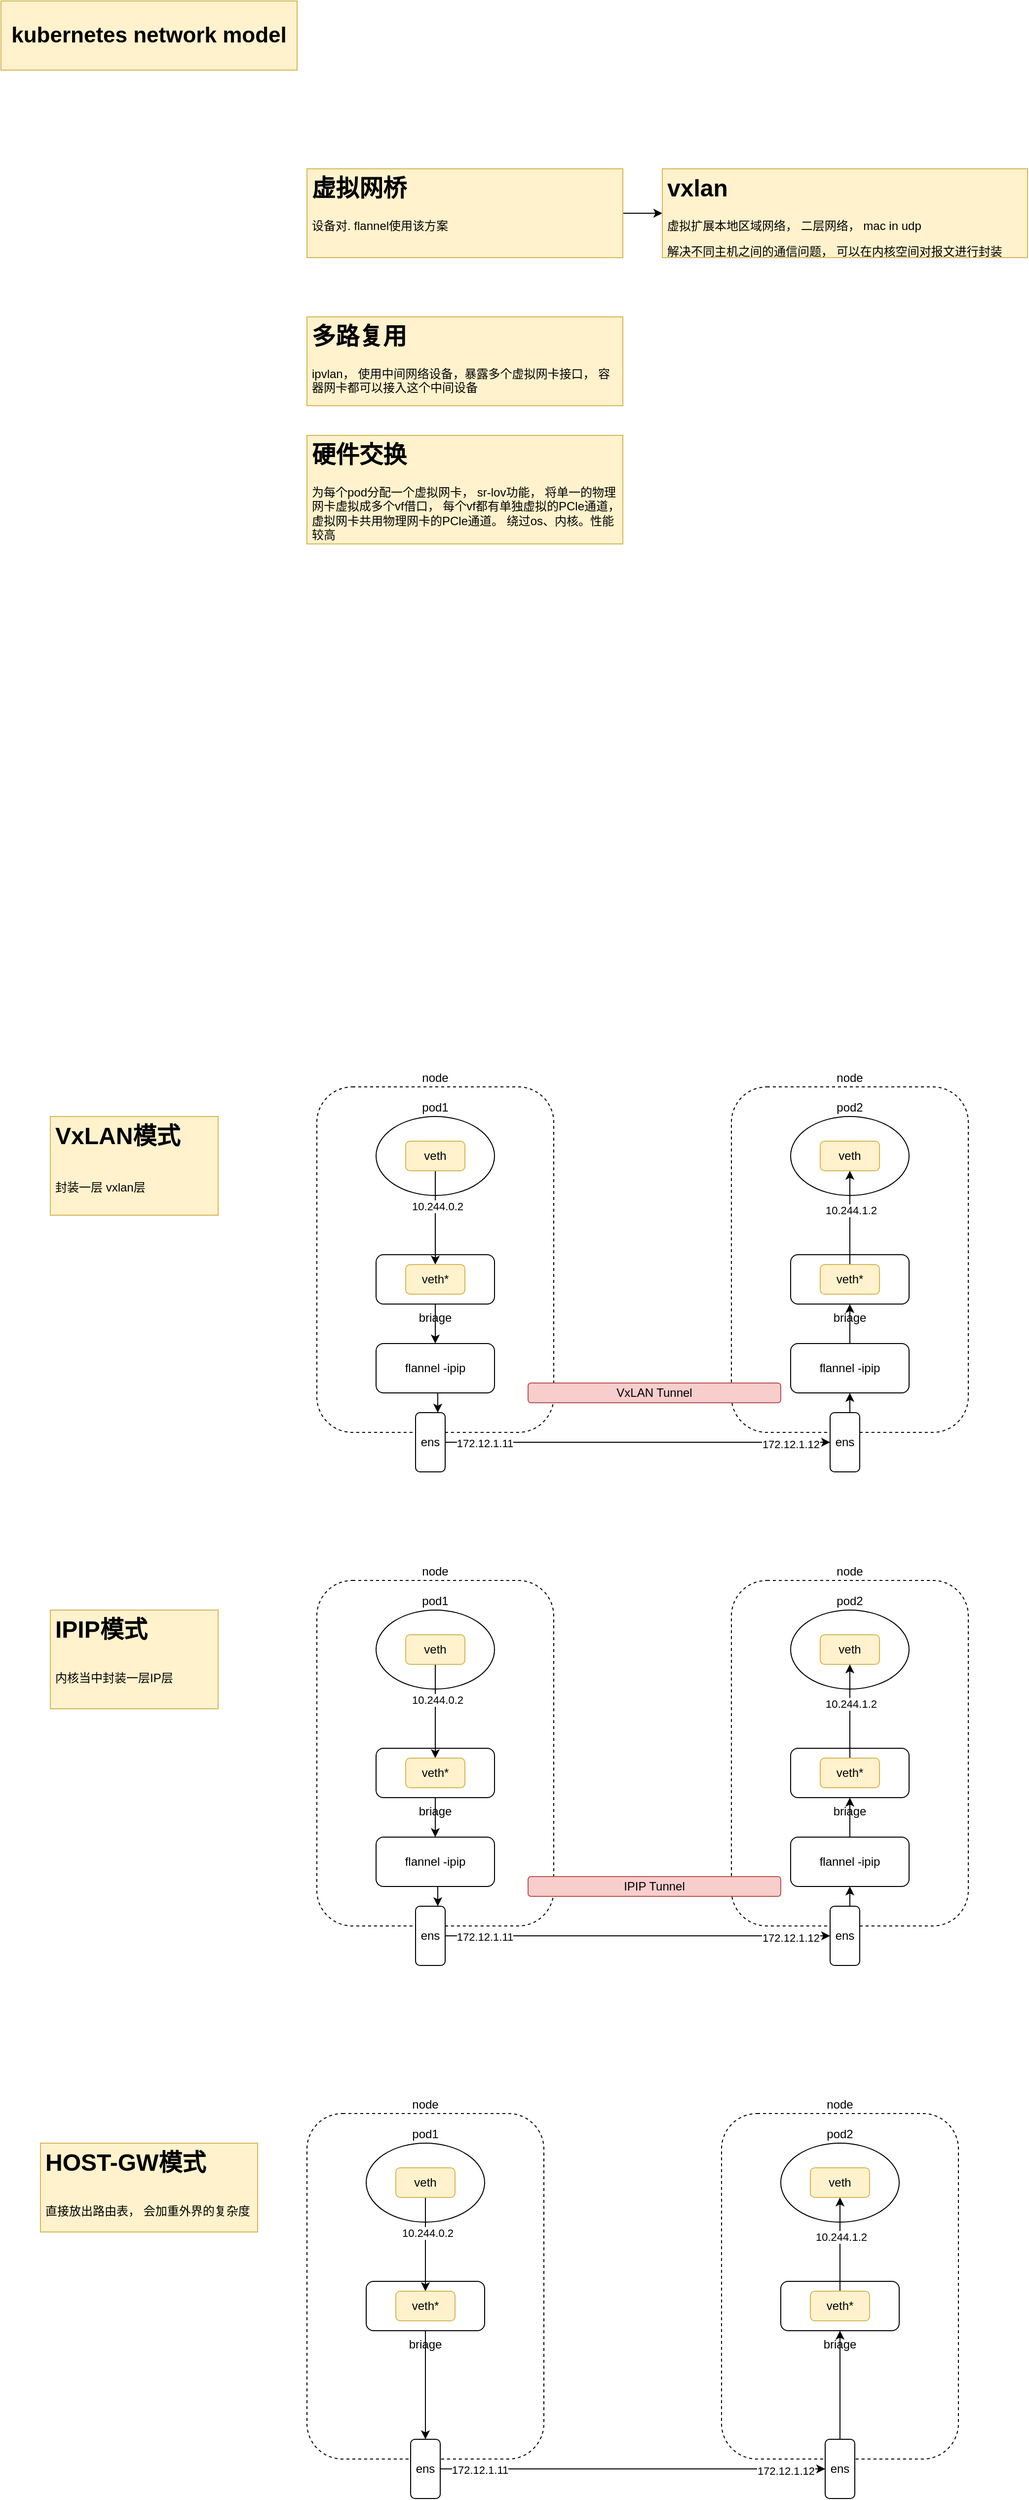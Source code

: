 <mxfile version="22.1.21" type="github">
  <diagram name="第 1 页" id="Q8KZJzh6ABpq3DSyVuZt">
    <mxGraphModel dx="2261" dy="1955" grid="1" gridSize="10" guides="1" tooltips="1" connect="1" arrows="1" fold="1" page="1" pageScale="1" pageWidth="827" pageHeight="1169" math="0" shadow="0">
      <root>
        <mxCell id="0" />
        <mxCell id="1" parent="0" />
        <mxCell id="Ks_degdZmFdMqEcX4CP4-12" value="node" style="rounded=1;whiteSpace=wrap;html=1;dashed=1;labelPosition=center;verticalLabelPosition=top;align=center;verticalAlign=bottom;" vertex="1" parent="1">
          <mxGeometry x="80" y="730" width="240" height="350" as="geometry" />
        </mxCell>
        <mxCell id="Ks_degdZmFdMqEcX4CP4-6" style="edgeStyle=orthogonalEdgeStyle;rounded=0;orthogonalLoop=1;jettySize=auto;html=1;exitX=1;exitY=0.5;exitDx=0;exitDy=0;entryX=0;entryY=0.5;entryDx=0;entryDy=0;" edge="1" parent="1" source="Ks_degdZmFdMqEcX4CP4-1" target="Ks_degdZmFdMqEcX4CP4-5">
          <mxGeometry relative="1" as="geometry" />
        </mxCell>
        <mxCell id="Ks_degdZmFdMqEcX4CP4-1" value="&lt;h1&gt;虚拟网桥&lt;/h1&gt;&lt;p&gt;设备对. flannel使用该方案&lt;/p&gt;" style="text;html=1;strokeColor=#d6b656;fillColor=#fff2cc;spacing=5;spacingTop=-20;whiteSpace=wrap;overflow=hidden;rounded=0;" vertex="1" parent="1">
          <mxGeometry x="70" y="-700" width="320" height="90" as="geometry" />
        </mxCell>
        <mxCell id="Ks_degdZmFdMqEcX4CP4-2" value="kubernetes network model" style="text;html=1;strokeColor=#d6b656;fillColor=#fff2cc;align=center;verticalAlign=middle;whiteSpace=wrap;rounded=0;fontStyle=1;fontSize=22;" vertex="1" parent="1">
          <mxGeometry x="-240" y="-870" width="300" height="70" as="geometry" />
        </mxCell>
        <mxCell id="Ks_degdZmFdMqEcX4CP4-3" value="&lt;h1&gt;多路复用&lt;/h1&gt;&lt;p&gt;ipvlan， 使用中间网络设备，暴露多个虚拟网卡接口， 容器网卡都可以接入这个中间设备&lt;/p&gt;" style="text;html=1;strokeColor=#d6b656;fillColor=#fff2cc;spacing=5;spacingTop=-20;whiteSpace=wrap;overflow=hidden;rounded=0;" vertex="1" parent="1">
          <mxGeometry x="70" y="-550" width="320" height="90" as="geometry" />
        </mxCell>
        <mxCell id="Ks_degdZmFdMqEcX4CP4-4" value="&lt;h1&gt;硬件交换&lt;/h1&gt;&lt;p&gt;为每个pod分配一个虚拟网卡， sr-lov功能， 将单一的物理网卡虚拟成多个vf借口， 每个vf都有单独虚拟的PCle通道， 虚拟网卡共用物理网卡的PCle通道。 绕过os、内核。性能较高&lt;/p&gt;" style="text;html=1;strokeColor=#d6b656;fillColor=#fff2cc;spacing=5;spacingTop=-20;whiteSpace=wrap;overflow=hidden;rounded=0;" vertex="1" parent="1">
          <mxGeometry x="70" y="-430" width="320" height="110" as="geometry" />
        </mxCell>
        <mxCell id="Ks_degdZmFdMqEcX4CP4-5" value="&lt;h1&gt;vxlan&lt;/h1&gt;&lt;div&gt;虚拟扩展本地区域网络， 二层网络， mac in udp&lt;/div&gt;&lt;p&gt;解决不同主机之间的通信问题， 可以在内核空间对报文进行封装&lt;/p&gt;" style="text;html=1;strokeColor=#d6b656;fillColor=#fff2cc;spacing=5;spacingTop=-20;whiteSpace=wrap;overflow=hidden;rounded=0;" vertex="1" parent="1">
          <mxGeometry x="430" y="-700" width="370" height="90" as="geometry" />
        </mxCell>
        <mxCell id="Ks_degdZmFdMqEcX4CP4-7" value="pod1" style="ellipse;whiteSpace=wrap;html=1;labelPosition=center;verticalLabelPosition=top;align=center;verticalAlign=bottom;" vertex="1" parent="1">
          <mxGeometry x="140" y="760" width="120" height="80" as="geometry" />
        </mxCell>
        <mxCell id="Ks_degdZmFdMqEcX4CP4-22" style="edgeStyle=orthogonalEdgeStyle;rounded=0;orthogonalLoop=1;jettySize=auto;html=1;exitX=0.5;exitY=1;exitDx=0;exitDy=0;entryX=0.5;entryY=0;entryDx=0;entryDy=0;" edge="1" parent="1" source="Ks_degdZmFdMqEcX4CP4-8" target="Ks_degdZmFdMqEcX4CP4-9">
          <mxGeometry relative="1" as="geometry" />
        </mxCell>
        <mxCell id="Ks_degdZmFdMqEcX4CP4-8" value="briage" style="rounded=1;whiteSpace=wrap;html=1;labelPosition=center;verticalLabelPosition=bottom;align=center;verticalAlign=top;" vertex="1" parent="1">
          <mxGeometry x="140" y="900" width="120" height="50" as="geometry" />
        </mxCell>
        <mxCell id="Ks_degdZmFdMqEcX4CP4-23" style="edgeStyle=orthogonalEdgeStyle;rounded=0;orthogonalLoop=1;jettySize=auto;html=1;exitX=0.5;exitY=1;exitDx=0;exitDy=0;entryX=0.75;entryY=0;entryDx=0;entryDy=0;" edge="1" parent="1" source="Ks_degdZmFdMqEcX4CP4-9" target="Ks_degdZmFdMqEcX4CP4-13">
          <mxGeometry relative="1" as="geometry" />
        </mxCell>
        <mxCell id="Ks_degdZmFdMqEcX4CP4-9" value="flannel -ipip" style="rounded=1;whiteSpace=wrap;html=1;" vertex="1" parent="1">
          <mxGeometry x="140" y="990" width="120" height="50" as="geometry" />
        </mxCell>
        <mxCell id="Ks_degdZmFdMqEcX4CP4-21" style="edgeStyle=orthogonalEdgeStyle;rounded=0;orthogonalLoop=1;jettySize=auto;html=1;exitX=0.5;exitY=1;exitDx=0;exitDy=0;entryX=0.5;entryY=0;entryDx=0;entryDy=0;" edge="1" parent="1" source="Ks_degdZmFdMqEcX4CP4-10" target="Ks_degdZmFdMqEcX4CP4-11">
          <mxGeometry relative="1" as="geometry" />
        </mxCell>
        <mxCell id="Ks_degdZmFdMqEcX4CP4-30" value="10.244.0.2" style="edgeLabel;html=1;align=center;verticalAlign=middle;resizable=0;points=[];" vertex="1" connectable="0" parent="Ks_degdZmFdMqEcX4CP4-21">
          <mxGeometry x="-0.242" y="2" relative="1" as="geometry">
            <mxPoint as="offset" />
          </mxGeometry>
        </mxCell>
        <mxCell id="Ks_degdZmFdMqEcX4CP4-10" value="veth" style="rounded=1;whiteSpace=wrap;html=1;fillColor=#fff2cc;strokeColor=#d6b656;" vertex="1" parent="1">
          <mxGeometry x="170" y="785" width="60" height="30" as="geometry" />
        </mxCell>
        <mxCell id="Ks_degdZmFdMqEcX4CP4-11" value="veth*" style="rounded=1;whiteSpace=wrap;html=1;fillColor=#fff2cc;strokeColor=#d6b656;" vertex="1" parent="1">
          <mxGeometry x="170" y="910" width="60" height="30" as="geometry" />
        </mxCell>
        <mxCell id="Ks_degdZmFdMqEcX4CP4-24" style="edgeStyle=orthogonalEdgeStyle;rounded=0;orthogonalLoop=1;jettySize=auto;html=1;exitX=1;exitY=0.5;exitDx=0;exitDy=0;entryX=0;entryY=0.5;entryDx=0;entryDy=0;" edge="1" parent="1" source="Ks_degdZmFdMqEcX4CP4-13" target="Ks_degdZmFdMqEcX4CP4-20">
          <mxGeometry relative="1" as="geometry" />
        </mxCell>
        <mxCell id="Ks_degdZmFdMqEcX4CP4-28" value="172.12.1.11" style="edgeLabel;html=1;align=center;verticalAlign=middle;resizable=0;points=[];" vertex="1" connectable="0" parent="Ks_degdZmFdMqEcX4CP4-24">
          <mxGeometry x="-0.913" y="-1" relative="1" as="geometry">
            <mxPoint x="23" as="offset" />
          </mxGeometry>
        </mxCell>
        <mxCell id="Ks_degdZmFdMqEcX4CP4-29" value="172.12.1.12" style="edgeLabel;html=1;align=center;verticalAlign=middle;resizable=0;points=[];" vertex="1" connectable="0" parent="Ks_degdZmFdMqEcX4CP4-24">
          <mxGeometry x="0.846" y="-2" relative="1" as="geometry">
            <mxPoint x="-10" as="offset" />
          </mxGeometry>
        </mxCell>
        <mxCell id="Ks_degdZmFdMqEcX4CP4-13" value="ens" style="rounded=1;whiteSpace=wrap;html=1;" vertex="1" parent="1">
          <mxGeometry x="180" y="1060" width="30" height="60" as="geometry" />
        </mxCell>
        <mxCell id="Ks_degdZmFdMqEcX4CP4-14" value="node" style="rounded=1;whiteSpace=wrap;html=1;dashed=1;labelPosition=center;verticalLabelPosition=top;align=center;verticalAlign=bottom;" vertex="1" parent="1">
          <mxGeometry x="500" y="730" width="240" height="350" as="geometry" />
        </mxCell>
        <mxCell id="Ks_degdZmFdMqEcX4CP4-15" value="pod2" style="ellipse;whiteSpace=wrap;html=1;labelPosition=center;verticalLabelPosition=top;align=center;verticalAlign=bottom;" vertex="1" parent="1">
          <mxGeometry x="560" y="760" width="120" height="80" as="geometry" />
        </mxCell>
        <mxCell id="Ks_degdZmFdMqEcX4CP4-16" value="briage" style="rounded=1;whiteSpace=wrap;html=1;labelPosition=center;verticalLabelPosition=bottom;align=center;verticalAlign=top;" vertex="1" parent="1">
          <mxGeometry x="560" y="900" width="120" height="50" as="geometry" />
        </mxCell>
        <mxCell id="Ks_degdZmFdMqEcX4CP4-26" style="edgeStyle=orthogonalEdgeStyle;rounded=0;orthogonalLoop=1;jettySize=auto;html=1;exitX=0.5;exitY=0;exitDx=0;exitDy=0;entryX=0.5;entryY=1;entryDx=0;entryDy=0;" edge="1" parent="1" source="Ks_degdZmFdMqEcX4CP4-17" target="Ks_degdZmFdMqEcX4CP4-16">
          <mxGeometry relative="1" as="geometry" />
        </mxCell>
        <mxCell id="Ks_degdZmFdMqEcX4CP4-17" value="flannel -ipip" style="rounded=1;whiteSpace=wrap;html=1;" vertex="1" parent="1">
          <mxGeometry x="560" y="990" width="120" height="50" as="geometry" />
        </mxCell>
        <mxCell id="Ks_degdZmFdMqEcX4CP4-18" value="veth" style="rounded=1;whiteSpace=wrap;html=1;fillColor=#fff2cc;strokeColor=#d6b656;" vertex="1" parent="1">
          <mxGeometry x="590" y="785" width="60" height="30" as="geometry" />
        </mxCell>
        <mxCell id="Ks_degdZmFdMqEcX4CP4-27" style="edgeStyle=orthogonalEdgeStyle;rounded=0;orthogonalLoop=1;jettySize=auto;html=1;exitX=0.5;exitY=0;exitDx=0;exitDy=0;entryX=0.5;entryY=1;entryDx=0;entryDy=0;" edge="1" parent="1" source="Ks_degdZmFdMqEcX4CP4-19" target="Ks_degdZmFdMqEcX4CP4-18">
          <mxGeometry relative="1" as="geometry" />
        </mxCell>
        <mxCell id="Ks_degdZmFdMqEcX4CP4-31" value="10.244.1.2" style="edgeLabel;html=1;align=center;verticalAlign=middle;resizable=0;points=[];" vertex="1" connectable="0" parent="Ks_degdZmFdMqEcX4CP4-27">
          <mxGeometry x="0.158" y="-1" relative="1" as="geometry">
            <mxPoint as="offset" />
          </mxGeometry>
        </mxCell>
        <mxCell id="Ks_degdZmFdMqEcX4CP4-19" value="veth*" style="rounded=1;whiteSpace=wrap;html=1;fillColor=#fff2cc;strokeColor=#d6b656;" vertex="1" parent="1">
          <mxGeometry x="590" y="910" width="60" height="30" as="geometry" />
        </mxCell>
        <mxCell id="Ks_degdZmFdMqEcX4CP4-25" style="edgeStyle=orthogonalEdgeStyle;rounded=0;orthogonalLoop=1;jettySize=auto;html=1;exitX=0.5;exitY=0;exitDx=0;exitDy=0;entryX=0.5;entryY=1;entryDx=0;entryDy=0;" edge="1" parent="1" source="Ks_degdZmFdMqEcX4CP4-20" target="Ks_degdZmFdMqEcX4CP4-17">
          <mxGeometry relative="1" as="geometry" />
        </mxCell>
        <mxCell id="Ks_degdZmFdMqEcX4CP4-20" value="ens" style="rounded=1;whiteSpace=wrap;html=1;" vertex="1" parent="1">
          <mxGeometry x="600" y="1060" width="30" height="60" as="geometry" />
        </mxCell>
        <mxCell id="Ks_degdZmFdMqEcX4CP4-32" value="&lt;h1&gt;&lt;span style=&quot;background-color: initial;&quot;&gt;IPIP模式&lt;/span&gt;&lt;/h1&gt;&lt;h1&gt;&lt;span style=&quot;font-size: 12px; font-weight: 400;&quot;&gt;内核当中封装一层IP层&lt;/span&gt;&lt;/h1&gt;" style="text;html=1;strokeColor=#d6b656;fillColor=#fff2cc;spacing=5;spacingTop=-20;whiteSpace=wrap;overflow=hidden;rounded=0;" vertex="1" parent="1">
          <mxGeometry x="-190" y="760" width="170" height="100" as="geometry" />
        </mxCell>
        <mxCell id="Ks_degdZmFdMqEcX4CP4-33" value="node" style="rounded=1;whiteSpace=wrap;html=1;dashed=1;labelPosition=center;verticalLabelPosition=top;align=center;verticalAlign=bottom;" vertex="1" parent="1">
          <mxGeometry x="70" y="1270" width="240" height="350" as="geometry" />
        </mxCell>
        <mxCell id="Ks_degdZmFdMqEcX4CP4-34" value="pod1" style="ellipse;whiteSpace=wrap;html=1;labelPosition=center;verticalLabelPosition=top;align=center;verticalAlign=bottom;" vertex="1" parent="1">
          <mxGeometry x="130" y="1300" width="120" height="80" as="geometry" />
        </mxCell>
        <mxCell id="Ks_degdZmFdMqEcX4CP4-35" style="edgeStyle=orthogonalEdgeStyle;rounded=0;orthogonalLoop=1;jettySize=auto;html=1;exitX=0.5;exitY=1;exitDx=0;exitDy=0;entryX=0.5;entryY=0;entryDx=0;entryDy=0;" edge="1" parent="1" source="Ks_degdZmFdMqEcX4CP4-36" target="Ks_degdZmFdMqEcX4CP4-46">
          <mxGeometry relative="1" as="geometry">
            <mxPoint x="190" y="1530" as="targetPoint" />
          </mxGeometry>
        </mxCell>
        <mxCell id="Ks_degdZmFdMqEcX4CP4-36" value="briage" style="rounded=1;whiteSpace=wrap;html=1;labelPosition=center;verticalLabelPosition=bottom;align=center;verticalAlign=top;" vertex="1" parent="1">
          <mxGeometry x="130" y="1440" width="120" height="50" as="geometry" />
        </mxCell>
        <mxCell id="Ks_degdZmFdMqEcX4CP4-39" style="edgeStyle=orthogonalEdgeStyle;rounded=0;orthogonalLoop=1;jettySize=auto;html=1;exitX=0.5;exitY=1;exitDx=0;exitDy=0;entryX=0.5;entryY=0;entryDx=0;entryDy=0;" edge="1" parent="1" source="Ks_degdZmFdMqEcX4CP4-41" target="Ks_degdZmFdMqEcX4CP4-42">
          <mxGeometry relative="1" as="geometry" />
        </mxCell>
        <mxCell id="Ks_degdZmFdMqEcX4CP4-40" value="10.244.0.2" style="edgeLabel;html=1;align=center;verticalAlign=middle;resizable=0;points=[];" vertex="1" connectable="0" parent="Ks_degdZmFdMqEcX4CP4-39">
          <mxGeometry x="-0.242" y="2" relative="1" as="geometry">
            <mxPoint as="offset" />
          </mxGeometry>
        </mxCell>
        <mxCell id="Ks_degdZmFdMqEcX4CP4-41" value="veth" style="rounded=1;whiteSpace=wrap;html=1;fillColor=#fff2cc;strokeColor=#d6b656;" vertex="1" parent="1">
          <mxGeometry x="160" y="1325" width="60" height="30" as="geometry" />
        </mxCell>
        <mxCell id="Ks_degdZmFdMqEcX4CP4-42" value="veth*" style="rounded=1;whiteSpace=wrap;html=1;fillColor=#fff2cc;strokeColor=#d6b656;" vertex="1" parent="1">
          <mxGeometry x="160" y="1450" width="60" height="30" as="geometry" />
        </mxCell>
        <mxCell id="Ks_degdZmFdMqEcX4CP4-43" style="edgeStyle=orthogonalEdgeStyle;rounded=0;orthogonalLoop=1;jettySize=auto;html=1;exitX=1;exitY=0.5;exitDx=0;exitDy=0;entryX=0;entryY=0.5;entryDx=0;entryDy=0;" edge="1" parent="1" source="Ks_degdZmFdMqEcX4CP4-46" target="Ks_degdZmFdMqEcX4CP4-57">
          <mxGeometry relative="1" as="geometry" />
        </mxCell>
        <mxCell id="Ks_degdZmFdMqEcX4CP4-44" value="172.12.1.11" style="edgeLabel;html=1;align=center;verticalAlign=middle;resizable=0;points=[];" vertex="1" connectable="0" parent="Ks_degdZmFdMqEcX4CP4-43">
          <mxGeometry x="-0.913" y="-1" relative="1" as="geometry">
            <mxPoint x="23" as="offset" />
          </mxGeometry>
        </mxCell>
        <mxCell id="Ks_degdZmFdMqEcX4CP4-45" value="172.12.1.12" style="edgeLabel;html=1;align=center;verticalAlign=middle;resizable=0;points=[];" vertex="1" connectable="0" parent="Ks_degdZmFdMqEcX4CP4-43">
          <mxGeometry x="0.846" y="-2" relative="1" as="geometry">
            <mxPoint x="-10" as="offset" />
          </mxGeometry>
        </mxCell>
        <mxCell id="Ks_degdZmFdMqEcX4CP4-46" value="ens" style="rounded=1;whiteSpace=wrap;html=1;" vertex="1" parent="1">
          <mxGeometry x="175" y="1600" width="30" height="60" as="geometry" />
        </mxCell>
        <mxCell id="Ks_degdZmFdMqEcX4CP4-47" value="node" style="rounded=1;whiteSpace=wrap;html=1;dashed=1;labelPosition=center;verticalLabelPosition=top;align=center;verticalAlign=bottom;" vertex="1" parent="1">
          <mxGeometry x="490" y="1270" width="240" height="350" as="geometry" />
        </mxCell>
        <mxCell id="Ks_degdZmFdMqEcX4CP4-48" value="pod2" style="ellipse;whiteSpace=wrap;html=1;labelPosition=center;verticalLabelPosition=top;align=center;verticalAlign=bottom;" vertex="1" parent="1">
          <mxGeometry x="550" y="1300" width="120" height="80" as="geometry" />
        </mxCell>
        <mxCell id="Ks_degdZmFdMqEcX4CP4-49" value="briage" style="rounded=1;whiteSpace=wrap;html=1;labelPosition=center;verticalLabelPosition=bottom;align=center;verticalAlign=top;" vertex="1" parent="1">
          <mxGeometry x="550" y="1440" width="120" height="50" as="geometry" />
        </mxCell>
        <mxCell id="Ks_degdZmFdMqEcX4CP4-50" style="edgeStyle=orthogonalEdgeStyle;rounded=0;orthogonalLoop=1;jettySize=auto;html=1;exitX=0.5;exitY=0;exitDx=0;exitDy=0;entryX=0.5;entryY=1;entryDx=0;entryDy=0;" edge="1" parent="1" source="Ks_degdZmFdMqEcX4CP4-57" target="Ks_degdZmFdMqEcX4CP4-49">
          <mxGeometry relative="1" as="geometry">
            <mxPoint x="610" y="1530" as="sourcePoint" />
          </mxGeometry>
        </mxCell>
        <mxCell id="Ks_degdZmFdMqEcX4CP4-52" value="veth" style="rounded=1;whiteSpace=wrap;html=1;fillColor=#fff2cc;strokeColor=#d6b656;" vertex="1" parent="1">
          <mxGeometry x="580" y="1325" width="60" height="30" as="geometry" />
        </mxCell>
        <mxCell id="Ks_degdZmFdMqEcX4CP4-53" style="edgeStyle=orthogonalEdgeStyle;rounded=0;orthogonalLoop=1;jettySize=auto;html=1;exitX=0.5;exitY=0;exitDx=0;exitDy=0;entryX=0.5;entryY=1;entryDx=0;entryDy=0;" edge="1" parent="1" source="Ks_degdZmFdMqEcX4CP4-55" target="Ks_degdZmFdMqEcX4CP4-52">
          <mxGeometry relative="1" as="geometry" />
        </mxCell>
        <mxCell id="Ks_degdZmFdMqEcX4CP4-54" value="10.244.1.2" style="edgeLabel;html=1;align=center;verticalAlign=middle;resizable=0;points=[];" vertex="1" connectable="0" parent="Ks_degdZmFdMqEcX4CP4-53">
          <mxGeometry x="0.158" y="-1" relative="1" as="geometry">
            <mxPoint as="offset" />
          </mxGeometry>
        </mxCell>
        <mxCell id="Ks_degdZmFdMqEcX4CP4-55" value="veth*" style="rounded=1;whiteSpace=wrap;html=1;fillColor=#fff2cc;strokeColor=#d6b656;" vertex="1" parent="1">
          <mxGeometry x="580" y="1450" width="60" height="30" as="geometry" />
        </mxCell>
        <mxCell id="Ks_degdZmFdMqEcX4CP4-57" value="ens" style="rounded=1;whiteSpace=wrap;html=1;" vertex="1" parent="1">
          <mxGeometry x="595" y="1600" width="30" height="60" as="geometry" />
        </mxCell>
        <mxCell id="Ks_degdZmFdMqEcX4CP4-58" value="&lt;h1&gt;&lt;span style=&quot;background-color: initial;&quot;&gt;HOST-GW模式&lt;/span&gt;&lt;/h1&gt;&lt;h1&gt;&lt;span style=&quot;font-size: 12px; font-weight: 400;&quot;&gt;直接放出路由表， 会加重外界的复杂度&lt;/span&gt;&lt;/h1&gt;" style="text;html=1;strokeColor=#d6b656;fillColor=#fff2cc;spacing=5;spacingTop=-20;whiteSpace=wrap;overflow=hidden;rounded=0;" vertex="1" parent="1">
          <mxGeometry x="-200" y="1300" width="220" height="90" as="geometry" />
        </mxCell>
        <mxCell id="Ks_degdZmFdMqEcX4CP4-59" value="IPIP Tunnel" style="rounded=1;whiteSpace=wrap;html=1;fillColor=#f8cecc;strokeColor=#b85450;" vertex="1" parent="1">
          <mxGeometry x="294" y="1030" width="256" height="20" as="geometry" />
        </mxCell>
        <mxCell id="Ks_degdZmFdMqEcX4CP4-60" value="node" style="rounded=1;whiteSpace=wrap;html=1;dashed=1;labelPosition=center;verticalLabelPosition=top;align=center;verticalAlign=bottom;" vertex="1" parent="1">
          <mxGeometry x="80" y="230" width="240" height="350" as="geometry" />
        </mxCell>
        <mxCell id="Ks_degdZmFdMqEcX4CP4-61" value="pod1" style="ellipse;whiteSpace=wrap;html=1;labelPosition=center;verticalLabelPosition=top;align=center;verticalAlign=bottom;" vertex="1" parent="1">
          <mxGeometry x="140" y="260" width="120" height="80" as="geometry" />
        </mxCell>
        <mxCell id="Ks_degdZmFdMqEcX4CP4-62" style="edgeStyle=orthogonalEdgeStyle;rounded=0;orthogonalLoop=1;jettySize=auto;html=1;exitX=0.5;exitY=1;exitDx=0;exitDy=0;entryX=0.5;entryY=0;entryDx=0;entryDy=0;" edge="1" parent="1" source="Ks_degdZmFdMqEcX4CP4-63" target="Ks_degdZmFdMqEcX4CP4-65">
          <mxGeometry relative="1" as="geometry" />
        </mxCell>
        <mxCell id="Ks_degdZmFdMqEcX4CP4-63" value="briage" style="rounded=1;whiteSpace=wrap;html=1;labelPosition=center;verticalLabelPosition=bottom;align=center;verticalAlign=top;" vertex="1" parent="1">
          <mxGeometry x="140" y="400" width="120" height="50" as="geometry" />
        </mxCell>
        <mxCell id="Ks_degdZmFdMqEcX4CP4-64" style="edgeStyle=orthogonalEdgeStyle;rounded=0;orthogonalLoop=1;jettySize=auto;html=1;exitX=0.5;exitY=1;exitDx=0;exitDy=0;entryX=0.75;entryY=0;entryDx=0;entryDy=0;" edge="1" parent="1" source="Ks_degdZmFdMqEcX4CP4-65" target="Ks_degdZmFdMqEcX4CP4-73">
          <mxGeometry relative="1" as="geometry" />
        </mxCell>
        <mxCell id="Ks_degdZmFdMqEcX4CP4-65" value="flannel -ipip" style="rounded=1;whiteSpace=wrap;html=1;" vertex="1" parent="1">
          <mxGeometry x="140" y="490" width="120" height="50" as="geometry" />
        </mxCell>
        <mxCell id="Ks_degdZmFdMqEcX4CP4-66" style="edgeStyle=orthogonalEdgeStyle;rounded=0;orthogonalLoop=1;jettySize=auto;html=1;exitX=0.5;exitY=1;exitDx=0;exitDy=0;entryX=0.5;entryY=0;entryDx=0;entryDy=0;" edge="1" parent="1" source="Ks_degdZmFdMqEcX4CP4-68" target="Ks_degdZmFdMqEcX4CP4-69">
          <mxGeometry relative="1" as="geometry" />
        </mxCell>
        <mxCell id="Ks_degdZmFdMqEcX4CP4-67" value="10.244.0.2" style="edgeLabel;html=1;align=center;verticalAlign=middle;resizable=0;points=[];" vertex="1" connectable="0" parent="Ks_degdZmFdMqEcX4CP4-66">
          <mxGeometry x="-0.242" y="2" relative="1" as="geometry">
            <mxPoint as="offset" />
          </mxGeometry>
        </mxCell>
        <mxCell id="Ks_degdZmFdMqEcX4CP4-68" value="veth" style="rounded=1;whiteSpace=wrap;html=1;fillColor=#fff2cc;strokeColor=#d6b656;" vertex="1" parent="1">
          <mxGeometry x="170" y="285" width="60" height="30" as="geometry" />
        </mxCell>
        <mxCell id="Ks_degdZmFdMqEcX4CP4-69" value="veth*" style="rounded=1;whiteSpace=wrap;html=1;fillColor=#fff2cc;strokeColor=#d6b656;" vertex="1" parent="1">
          <mxGeometry x="170" y="410" width="60" height="30" as="geometry" />
        </mxCell>
        <mxCell id="Ks_degdZmFdMqEcX4CP4-70" style="edgeStyle=orthogonalEdgeStyle;rounded=0;orthogonalLoop=1;jettySize=auto;html=1;exitX=1;exitY=0.5;exitDx=0;exitDy=0;entryX=0;entryY=0.5;entryDx=0;entryDy=0;" edge="1" parent="1" source="Ks_degdZmFdMqEcX4CP4-73" target="Ks_degdZmFdMqEcX4CP4-84">
          <mxGeometry relative="1" as="geometry" />
        </mxCell>
        <mxCell id="Ks_degdZmFdMqEcX4CP4-71" value="172.12.1.11" style="edgeLabel;html=1;align=center;verticalAlign=middle;resizable=0;points=[];" vertex="1" connectable="0" parent="Ks_degdZmFdMqEcX4CP4-70">
          <mxGeometry x="-0.913" y="-1" relative="1" as="geometry">
            <mxPoint x="23" as="offset" />
          </mxGeometry>
        </mxCell>
        <mxCell id="Ks_degdZmFdMqEcX4CP4-72" value="172.12.1.12" style="edgeLabel;html=1;align=center;verticalAlign=middle;resizable=0;points=[];" vertex="1" connectable="0" parent="Ks_degdZmFdMqEcX4CP4-70">
          <mxGeometry x="0.846" y="-2" relative="1" as="geometry">
            <mxPoint x="-10" as="offset" />
          </mxGeometry>
        </mxCell>
        <mxCell id="Ks_degdZmFdMqEcX4CP4-73" value="ens" style="rounded=1;whiteSpace=wrap;html=1;" vertex="1" parent="1">
          <mxGeometry x="180" y="560" width="30" height="60" as="geometry" />
        </mxCell>
        <mxCell id="Ks_degdZmFdMqEcX4CP4-74" value="node" style="rounded=1;whiteSpace=wrap;html=1;dashed=1;labelPosition=center;verticalLabelPosition=top;align=center;verticalAlign=bottom;" vertex="1" parent="1">
          <mxGeometry x="500" y="230" width="240" height="350" as="geometry" />
        </mxCell>
        <mxCell id="Ks_degdZmFdMqEcX4CP4-75" value="pod2" style="ellipse;whiteSpace=wrap;html=1;labelPosition=center;verticalLabelPosition=top;align=center;verticalAlign=bottom;" vertex="1" parent="1">
          <mxGeometry x="560" y="260" width="120" height="80" as="geometry" />
        </mxCell>
        <mxCell id="Ks_degdZmFdMqEcX4CP4-76" value="briage" style="rounded=1;whiteSpace=wrap;html=1;labelPosition=center;verticalLabelPosition=bottom;align=center;verticalAlign=top;" vertex="1" parent="1">
          <mxGeometry x="560" y="400" width="120" height="50" as="geometry" />
        </mxCell>
        <mxCell id="Ks_degdZmFdMqEcX4CP4-77" style="edgeStyle=orthogonalEdgeStyle;rounded=0;orthogonalLoop=1;jettySize=auto;html=1;exitX=0.5;exitY=0;exitDx=0;exitDy=0;entryX=0.5;entryY=1;entryDx=0;entryDy=0;" edge="1" parent="1" source="Ks_degdZmFdMqEcX4CP4-78" target="Ks_degdZmFdMqEcX4CP4-76">
          <mxGeometry relative="1" as="geometry" />
        </mxCell>
        <mxCell id="Ks_degdZmFdMqEcX4CP4-78" value="flannel -ipip" style="rounded=1;whiteSpace=wrap;html=1;" vertex="1" parent="1">
          <mxGeometry x="560" y="490" width="120" height="50" as="geometry" />
        </mxCell>
        <mxCell id="Ks_degdZmFdMqEcX4CP4-79" value="veth" style="rounded=1;whiteSpace=wrap;html=1;fillColor=#fff2cc;strokeColor=#d6b656;" vertex="1" parent="1">
          <mxGeometry x="590" y="285" width="60" height="30" as="geometry" />
        </mxCell>
        <mxCell id="Ks_degdZmFdMqEcX4CP4-80" style="edgeStyle=orthogonalEdgeStyle;rounded=0;orthogonalLoop=1;jettySize=auto;html=1;exitX=0.5;exitY=0;exitDx=0;exitDy=0;entryX=0.5;entryY=1;entryDx=0;entryDy=0;" edge="1" parent="1" source="Ks_degdZmFdMqEcX4CP4-82" target="Ks_degdZmFdMqEcX4CP4-79">
          <mxGeometry relative="1" as="geometry" />
        </mxCell>
        <mxCell id="Ks_degdZmFdMqEcX4CP4-81" value="10.244.1.2" style="edgeLabel;html=1;align=center;verticalAlign=middle;resizable=0;points=[];" vertex="1" connectable="0" parent="Ks_degdZmFdMqEcX4CP4-80">
          <mxGeometry x="0.158" y="-1" relative="1" as="geometry">
            <mxPoint as="offset" />
          </mxGeometry>
        </mxCell>
        <mxCell id="Ks_degdZmFdMqEcX4CP4-82" value="veth*" style="rounded=1;whiteSpace=wrap;html=1;fillColor=#fff2cc;strokeColor=#d6b656;" vertex="1" parent="1">
          <mxGeometry x="590" y="410" width="60" height="30" as="geometry" />
        </mxCell>
        <mxCell id="Ks_degdZmFdMqEcX4CP4-83" style="edgeStyle=orthogonalEdgeStyle;rounded=0;orthogonalLoop=1;jettySize=auto;html=1;exitX=0.5;exitY=0;exitDx=0;exitDy=0;entryX=0.5;entryY=1;entryDx=0;entryDy=0;" edge="1" parent="1" source="Ks_degdZmFdMqEcX4CP4-84" target="Ks_degdZmFdMqEcX4CP4-78">
          <mxGeometry relative="1" as="geometry" />
        </mxCell>
        <mxCell id="Ks_degdZmFdMqEcX4CP4-84" value="ens" style="rounded=1;whiteSpace=wrap;html=1;" vertex="1" parent="1">
          <mxGeometry x="600" y="560" width="30" height="60" as="geometry" />
        </mxCell>
        <mxCell id="Ks_degdZmFdMqEcX4CP4-85" value="&lt;h1&gt;VxLAN模式&lt;/h1&gt;&lt;div&gt;&lt;br&gt;&lt;/div&gt;&lt;div&gt;封装一层 vxlan层&lt;/div&gt;" style="text;html=1;strokeColor=#d6b656;fillColor=#fff2cc;spacing=5;spacingTop=-20;whiteSpace=wrap;overflow=hidden;rounded=0;" vertex="1" parent="1">
          <mxGeometry x="-190" y="260" width="170" height="100" as="geometry" />
        </mxCell>
        <mxCell id="Ks_degdZmFdMqEcX4CP4-86" value="VxLAN Tunnel" style="rounded=1;whiteSpace=wrap;html=1;fillColor=#f8cecc;strokeColor=#b85450;" vertex="1" parent="1">
          <mxGeometry x="294" y="530" width="256" height="20" as="geometry" />
        </mxCell>
      </root>
    </mxGraphModel>
  </diagram>
</mxfile>
